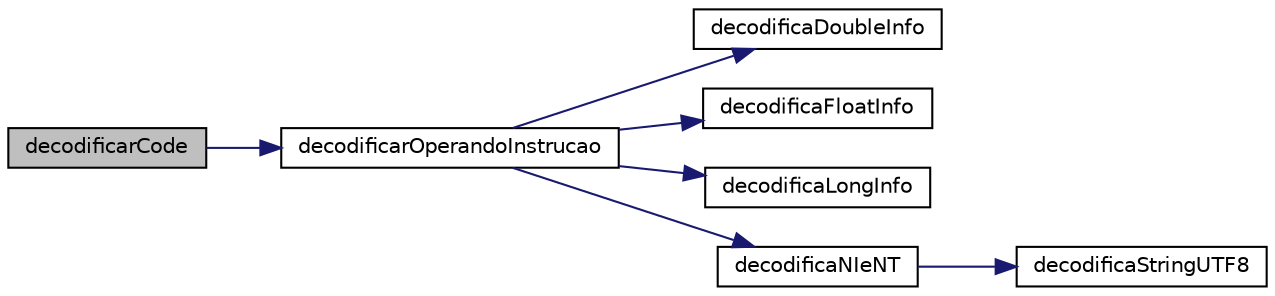 digraph "decodificarCode"
{
 // LATEX_PDF_SIZE
  edge [fontname="Helvetica",fontsize="10",labelfontname="Helvetica",labelfontsize="10"];
  node [fontname="Helvetica",fontsize="10",shape=record];
  rankdir="LR";
  Node1 [label="decodificarCode",height=0.2,width=0.4,color="black", fillcolor="grey75", style="filled", fontcolor="black",tooltip="Função para decodificar o atributo Code de um método."];
  Node1 -> Node2 [color="midnightblue",fontsize="10",style="solid",fontname="Helvetica"];
  Node2 [label="decodificarOperandoInstrucao",height=0.2,width=0.4,color="black", fillcolor="white", style="filled",URL="$leitor_8c.html#aeaa54f6e39aaf8b1e3fb761c97e2c7ea",tooltip="Função para decodificar os argumentos de uma instrução."];
  Node2 -> Node3 [color="midnightblue",fontsize="10",style="solid",fontname="Helvetica"];
  Node3 [label="decodificaDoubleInfo",height=0.2,width=0.4,color="black", fillcolor="white", style="filled",URL="$leitor_8c.html#a404e212e067e543ef2bb41917bc88048",tooltip="Função para decodificar uma entrada double na constant pool."];
  Node2 -> Node4 [color="midnightblue",fontsize="10",style="solid",fontname="Helvetica"];
  Node4 [label="decodificaFloatInfo",height=0.2,width=0.4,color="black", fillcolor="white", style="filled",URL="$leitor_8c.html#a45d3610b7050b8c252785827138bfac2",tooltip="[brief description]"];
  Node2 -> Node5 [color="midnightblue",fontsize="10",style="solid",fontname="Helvetica"];
  Node5 [label="decodificaLongInfo",height=0.2,width=0.4,color="black", fillcolor="white", style="filled",URL="$leitor_8c.html#ae96720147cc7cc5143450b071d5e080e",tooltip="Função para decodificar uma entrada long na constant pool."];
  Node2 -> Node6 [color="midnightblue",fontsize="10",style="solid",fontname="Helvetica"];
  Node6 [label="decodificaNIeNT",height=0.2,width=0.4,color="black", fillcolor="white", style="filled",URL="$leitor_8c.html#a647bf2bd91c9d6741d5e82bad273acb0",tooltip="Função para decodificar uma entrada da Constant Pool."];
  Node6 -> Node7 [color="midnightblue",fontsize="10",style="solid",fontname="Helvetica"];
  Node7 [label="decodificaStringUTF8",height=0.2,width=0.4,color="black", fillcolor="white", style="filled",URL="$leitor_8c.html#a01fd19f088758f2551a518310fccf3bd",tooltip="Função que retorna a string UTF8 da entrada da constant pool recebida como parâmetro."];
}
